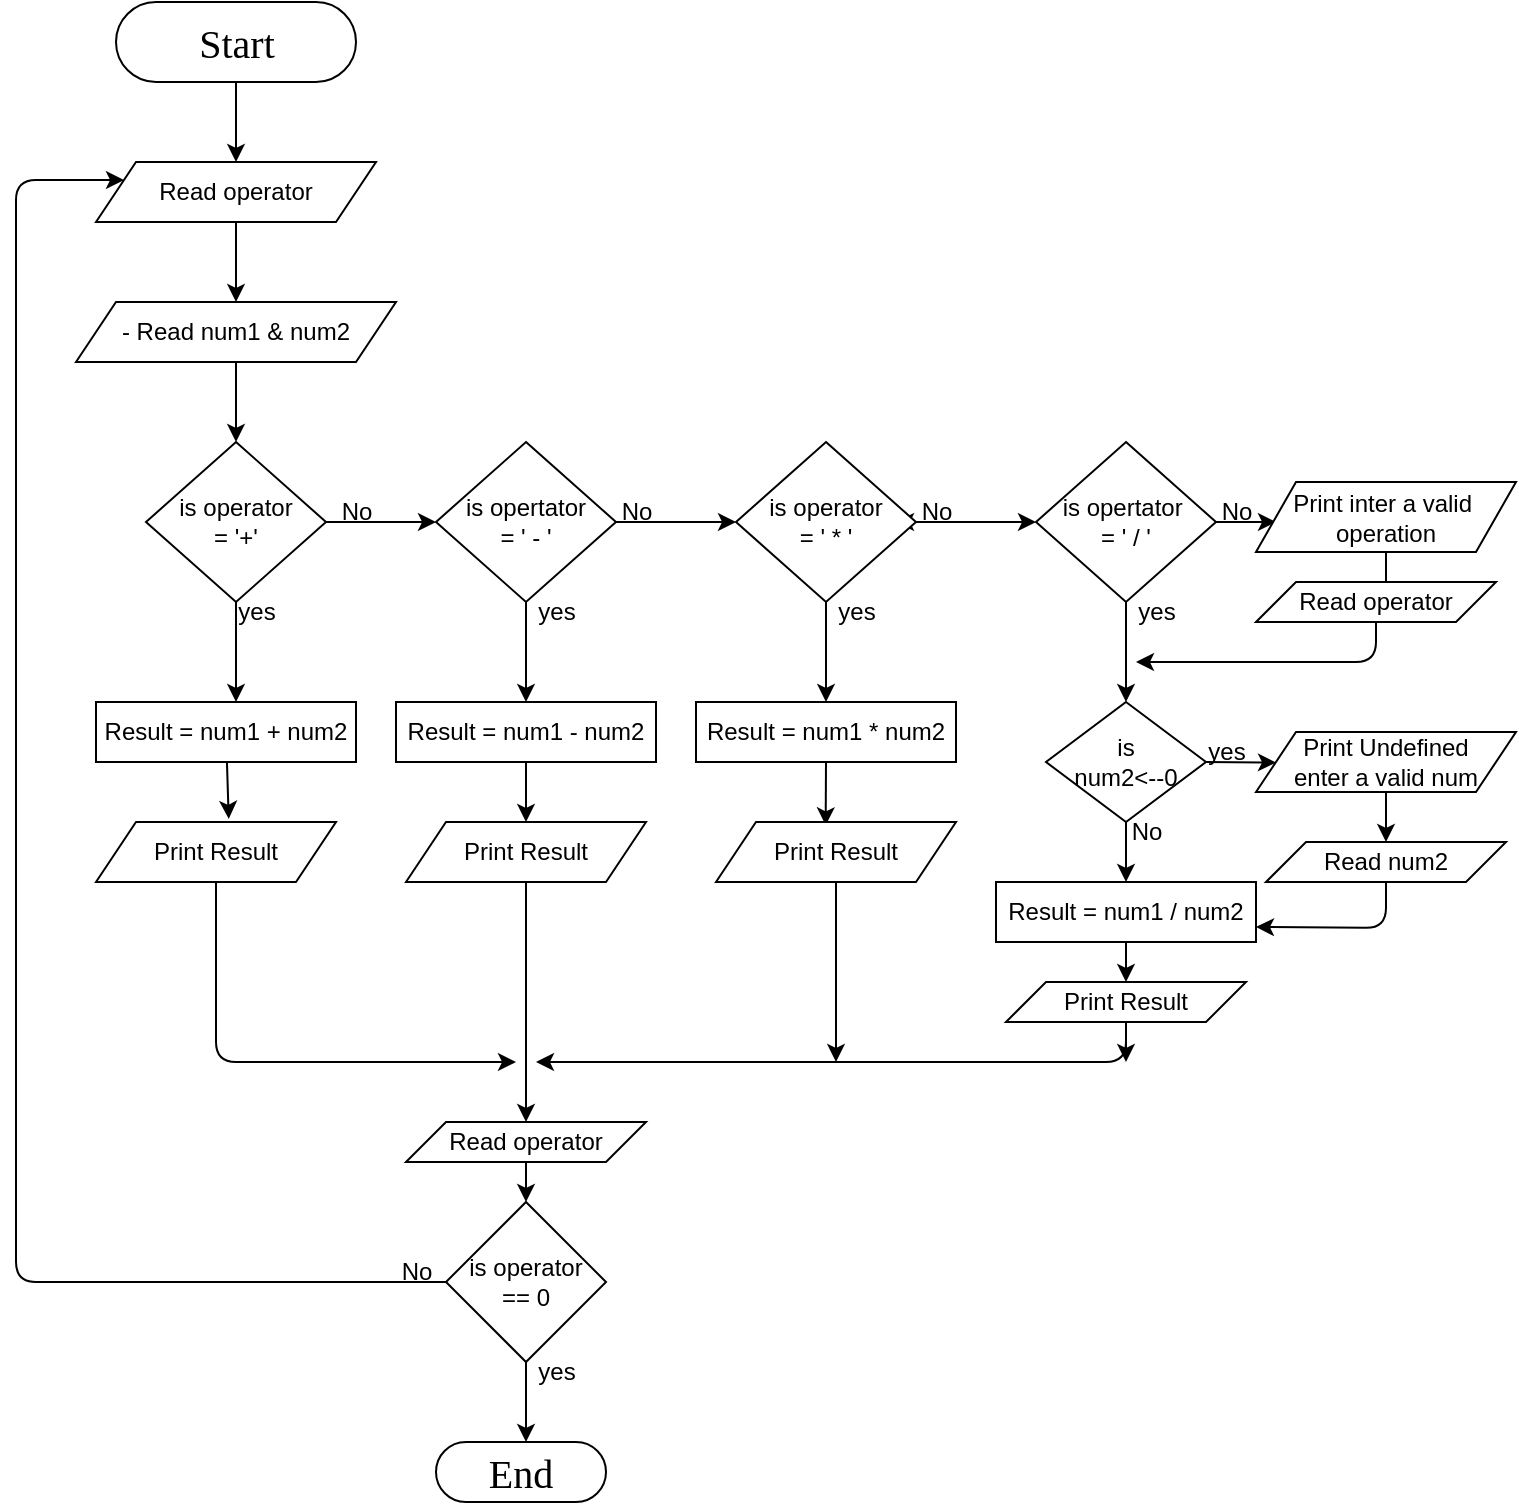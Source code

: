 <mxfile>
    <diagram id="Zezhm2QzCZyaqJYJPu1_" name="Page-1">
        <mxGraphModel dx="496" dy="466" grid="1" gridSize="10" guides="1" tooltips="1" connect="1" arrows="1" fold="1" page="1" pageScale="1" pageWidth="850" pageHeight="1100" math="0" shadow="0">
            <root>
                <mxCell id="0"/>
                <mxCell id="1" parent="0"/>
                <mxCell id="4" style="edgeStyle=none;hachureGap=4;html=1;fontFamily=Comic Sans MS;fontSize=16;rounded=1;" parent="1" source="2" edge="1">
                    <mxGeometry relative="1" as="geometry">
                        <mxPoint x="230" y="120" as="targetPoint"/>
                    </mxGeometry>
                </mxCell>
                <mxCell id="2" value="" style="whiteSpace=wrap;html=1;hachureGap=4;fontFamily=Comic Sans MS;fontSize=20;rounded=1;arcSize=50;" parent="1" vertex="1">
                    <mxGeometry x="170" y="40" width="120" height="40" as="geometry"/>
                </mxCell>
                <mxCell id="3" value="Start" style="text;html=1;align=center;verticalAlign=middle;resizable=0;points=[];autosize=1;strokeColor=none;fillColor=none;fontSize=20;fontFamily=Comic Sans MS;hachureGap=4;fontSource=https%3A%2F%2Ffonts.googleapis.com%2Fcss%3Ffamily%3DArchitects%2BDaughter;rounded=1;" parent="1" vertex="1">
                    <mxGeometry x="190" y="40" width="80" height="40" as="geometry"/>
                </mxCell>
                <mxCell id="14" style="edgeStyle=none;html=1;" parent="1" source="13" edge="1">
                    <mxGeometry relative="1" as="geometry">
                        <mxPoint x="230" y="190" as="targetPoint"/>
                    </mxGeometry>
                </mxCell>
                <mxCell id="13" value="Read operator" style="shape=parallelogram;perimeter=parallelogramPerimeter;whiteSpace=wrap;html=1;fixedSize=1;" parent="1" vertex="1">
                    <mxGeometry x="160" y="120" width="140" height="30" as="geometry"/>
                </mxCell>
                <mxCell id="17" style="edgeStyle=none;html=1;" parent="1" source="16" edge="1">
                    <mxGeometry relative="1" as="geometry">
                        <mxPoint x="230" y="260" as="targetPoint"/>
                    </mxGeometry>
                </mxCell>
                <mxCell id="16" value="- Read num1 &amp;amp; num2" style="shape=parallelogram;perimeter=parallelogramPerimeter;whiteSpace=wrap;html=1;fixedSize=1;" parent="1" vertex="1">
                    <mxGeometry x="150" y="190" width="160" height="30" as="geometry"/>
                </mxCell>
                <mxCell id="19" style="edgeStyle=none;html=1;entryX=0;entryY=0.5;entryDx=0;entryDy=0;" parent="1" source="18" target="20" edge="1">
                    <mxGeometry relative="1" as="geometry">
                        <mxPoint x="320" y="300" as="targetPoint"/>
                    </mxGeometry>
                </mxCell>
                <mxCell id="26" style="edgeStyle=none;html=1;" parent="1" source="18" edge="1">
                    <mxGeometry relative="1" as="geometry">
                        <mxPoint x="230" y="390" as="targetPoint"/>
                    </mxGeometry>
                </mxCell>
                <mxCell id="18" value="is operator&lt;br&gt;= '+'" style="rhombus;whiteSpace=wrap;html=1;" parent="1" vertex="1">
                    <mxGeometry x="185" y="260" width="90" height="80" as="geometry"/>
                </mxCell>
                <mxCell id="21" style="edgeStyle=none;html=1;" parent="1" source="20" edge="1">
                    <mxGeometry relative="1" as="geometry">
                        <mxPoint x="480" y="300" as="targetPoint"/>
                    </mxGeometry>
                </mxCell>
                <mxCell id="38" value="" style="edgeStyle=none;html=1;" parent="1" source="20" target="31" edge="1">
                    <mxGeometry relative="1" as="geometry"/>
                </mxCell>
                <mxCell id="20" value="is opertator&lt;br&gt;= ' - '" style="rhombus;whiteSpace=wrap;html=1;" parent="1" vertex="1">
                    <mxGeometry x="330" y="260" width="90" height="80" as="geometry"/>
                </mxCell>
                <mxCell id="24" style="edgeStyle=none;html=1;" parent="1" source="22" edge="1">
                    <mxGeometry relative="1" as="geometry">
                        <mxPoint x="560" y="300" as="targetPoint"/>
                    </mxGeometry>
                </mxCell>
                <mxCell id="28" style="edgeStyle=none;html=1;entryX=0.5;entryY=0;entryDx=0;entryDy=0;" parent="1" source="22" target="32" edge="1">
                    <mxGeometry relative="1" as="geometry">
                        <mxPoint x="485" y="390" as="targetPoint"/>
                    </mxGeometry>
                </mxCell>
                <mxCell id="40" style="edgeStyle=none;html=1;entryX=0;entryY=0.5;entryDx=0;entryDy=0;" parent="1" source="22" target="25" edge="1">
                    <mxGeometry relative="1" as="geometry"/>
                </mxCell>
                <mxCell id="22" value="is operator&lt;br&gt;= ' * '" style="rhombus;whiteSpace=wrap;html=1;" parent="1" vertex="1">
                    <mxGeometry x="480" y="260" width="90" height="80" as="geometry"/>
                </mxCell>
                <mxCell id="29" style="edgeStyle=none;html=1;" parent="1" source="25" edge="1">
                    <mxGeometry relative="1" as="geometry">
                        <mxPoint x="675" y="390" as="targetPoint"/>
                    </mxGeometry>
                </mxCell>
                <mxCell id="85" style="edgeStyle=none;html=1;exitX=1;exitY=0.5;exitDx=0;exitDy=0;" edge="1" parent="1" source="25">
                    <mxGeometry relative="1" as="geometry">
                        <mxPoint x="750" y="300" as="targetPoint"/>
                    </mxGeometry>
                </mxCell>
                <mxCell id="25" value="is opertator&amp;nbsp;&lt;br&gt;= ' / '" style="rhombus;whiteSpace=wrap;html=1;" parent="1" vertex="1">
                    <mxGeometry x="630" y="260" width="90" height="80" as="geometry"/>
                </mxCell>
                <mxCell id="48" style="edgeStyle=none;html=1;entryX=0.553;entryY=-0.052;entryDx=0;entryDy=0;entryPerimeter=0;" parent="1" source="30" target="43" edge="1">
                    <mxGeometry relative="1" as="geometry"/>
                </mxCell>
                <mxCell id="30" value="Result = num1 + num2" style="whiteSpace=wrap;html=1;" parent="1" vertex="1">
                    <mxGeometry x="160" y="390" width="130" height="30" as="geometry"/>
                </mxCell>
                <mxCell id="49" style="edgeStyle=none;html=1;entryX=0.5;entryY=0;entryDx=0;entryDy=0;" parent="1" source="31" target="45" edge="1">
                    <mxGeometry relative="1" as="geometry"/>
                </mxCell>
                <mxCell id="31" value="Result = num1 - num2" style="whiteSpace=wrap;html=1;" parent="1" vertex="1">
                    <mxGeometry x="310" y="390" width="130" height="30" as="geometry"/>
                </mxCell>
                <mxCell id="50" style="edgeStyle=none;html=1;exitX=0.5;exitY=1;exitDx=0;exitDy=0;entryX=0.457;entryY=0.055;entryDx=0;entryDy=0;entryPerimeter=0;" parent="1" source="32" target="46" edge="1">
                    <mxGeometry relative="1" as="geometry"/>
                </mxCell>
                <mxCell id="32" value="Result = num1 * num2" style="whiteSpace=wrap;html=1;" parent="1" vertex="1">
                    <mxGeometry x="460" y="390" width="130" height="30" as="geometry"/>
                </mxCell>
                <mxCell id="51" style="edgeStyle=none;html=1;entryX=0.5;entryY=0;entryDx=0;entryDy=0;" parent="1" source="33" target="44" edge="1">
                    <mxGeometry relative="1" as="geometry"/>
                </mxCell>
                <mxCell id="33" value="Result = num1 / num2" style="whiteSpace=wrap;html=1;" parent="1" vertex="1">
                    <mxGeometry x="610" y="480" width="130" height="30" as="geometry"/>
                </mxCell>
                <mxCell id="42" style="edgeStyle=none;html=1;entryX=0.5;entryY=0;entryDx=0;entryDy=0;" parent="1" source="41" target="33" edge="1">
                    <mxGeometry relative="1" as="geometry"/>
                </mxCell>
                <mxCell id="66" style="edgeStyle=none;html=1;exitX=1;exitY=0.5;exitDx=0;exitDy=0;" parent="1" source="41" edge="1">
                    <mxGeometry relative="1" as="geometry">
                        <mxPoint x="750" y="420.25" as="targetPoint"/>
                    </mxGeometry>
                </mxCell>
                <mxCell id="41" value="is &lt;br&gt;num2&amp;lt;--0" style="rhombus;whiteSpace=wrap;html=1;" parent="1" vertex="1">
                    <mxGeometry x="635" y="390" width="80" height="60" as="geometry"/>
                </mxCell>
                <mxCell id="54" style="edgeStyle=none;html=1;exitX=0.5;exitY=1;exitDx=0;exitDy=0;" parent="1" source="43" edge="1">
                    <mxGeometry relative="1" as="geometry">
                        <mxPoint x="370" y="570" as="targetPoint"/>
                        <Array as="points">
                            <mxPoint x="220" y="570"/>
                        </Array>
                    </mxGeometry>
                </mxCell>
                <mxCell id="43" value="Print Result" style="shape=parallelogram;perimeter=parallelogramPerimeter;whiteSpace=wrap;html=1;fixedSize=1;" parent="1" vertex="1">
                    <mxGeometry x="160" y="450" width="120" height="30" as="geometry"/>
                </mxCell>
                <mxCell id="57" style="edgeStyle=none;html=1;" parent="1" source="44" edge="1">
                    <mxGeometry relative="1" as="geometry">
                        <mxPoint x="675" y="570" as="targetPoint"/>
                    </mxGeometry>
                </mxCell>
                <mxCell id="58" style="edgeStyle=none;html=1;" parent="1" source="44" edge="1">
                    <mxGeometry relative="1" as="geometry">
                        <mxPoint x="380" y="570" as="targetPoint"/>
                        <Array as="points">
                            <mxPoint x="675" y="570"/>
                        </Array>
                    </mxGeometry>
                </mxCell>
                <mxCell id="44" value="Print Result" style="shape=parallelogram;perimeter=parallelogramPerimeter;whiteSpace=wrap;html=1;fixedSize=1;" parent="1" vertex="1">
                    <mxGeometry x="615" y="530" width="120" height="20" as="geometry"/>
                </mxCell>
                <mxCell id="55" style="edgeStyle=none;html=1;entryX=0.5;entryY=0;entryDx=0;entryDy=0;" parent="1" source="45" target="52" edge="1">
                    <mxGeometry relative="1" as="geometry">
                        <mxPoint x="375" y="570" as="targetPoint"/>
                        <Array as="points">
                            <mxPoint x="375" y="600"/>
                        </Array>
                    </mxGeometry>
                </mxCell>
                <mxCell id="45" value="Print Result" style="shape=parallelogram;perimeter=parallelogramPerimeter;whiteSpace=wrap;html=1;fixedSize=1;" parent="1" vertex="1">
                    <mxGeometry x="315" y="450" width="120" height="30" as="geometry"/>
                </mxCell>
                <mxCell id="56" style="edgeStyle=none;html=1;" parent="1" source="46" edge="1">
                    <mxGeometry relative="1" as="geometry">
                        <mxPoint x="530" y="570" as="targetPoint"/>
                    </mxGeometry>
                </mxCell>
                <mxCell id="46" value="Print Result" style="shape=parallelogram;perimeter=parallelogramPerimeter;whiteSpace=wrap;html=1;fixedSize=1;" parent="1" vertex="1">
                    <mxGeometry x="470" y="450" width="120" height="30" as="geometry"/>
                </mxCell>
                <mxCell id="61" style="edgeStyle=none;html=1;" parent="1" source="52" edge="1">
                    <mxGeometry relative="1" as="geometry">
                        <mxPoint x="375" y="640" as="targetPoint"/>
                    </mxGeometry>
                </mxCell>
                <mxCell id="52" value="Read operator" style="shape=parallelogram;perimeter=parallelogramPerimeter;whiteSpace=wrap;html=1;fixedSize=1;" parent="1" vertex="1">
                    <mxGeometry x="315" y="600" width="120" height="20" as="geometry"/>
                </mxCell>
                <mxCell id="63" style="edgeStyle=none;html=1;" parent="1" source="62" edge="1">
                    <mxGeometry relative="1" as="geometry">
                        <mxPoint x="375" y="760" as="targetPoint"/>
                    </mxGeometry>
                </mxCell>
                <mxCell id="72" style="edgeStyle=none;html=1;entryX=0;entryY=0.25;entryDx=0;entryDy=0;" parent="1" source="62" target="13" edge="1">
                    <mxGeometry relative="1" as="geometry">
                        <Array as="points">
                            <mxPoint x="120" y="680"/>
                            <mxPoint x="120" y="129"/>
                        </Array>
                    </mxGeometry>
                </mxCell>
                <mxCell id="62" value="is operator&lt;br&gt;== 0" style="rhombus;whiteSpace=wrap;html=1;" parent="1" vertex="1">
                    <mxGeometry x="335" y="640" width="80" height="80" as="geometry"/>
                </mxCell>
                <mxCell id="65" value="End" style="whiteSpace=wrap;html=1;hachureGap=4;fontFamily=Comic Sans MS;fontSize=20;rounded=1;arcSize=50;" parent="1" vertex="1">
                    <mxGeometry x="330" y="760" width="85" height="30" as="geometry"/>
                </mxCell>
                <mxCell id="68" style="edgeStyle=none;html=1;" parent="1" source="67" edge="1">
                    <mxGeometry relative="1" as="geometry">
                        <mxPoint x="805" y="460" as="targetPoint"/>
                    </mxGeometry>
                </mxCell>
                <mxCell id="67" value="Print Undefined&lt;br&gt;enter a valid num" style="shape=parallelogram;perimeter=parallelogramPerimeter;whiteSpace=wrap;html=1;fixedSize=1;" parent="1" vertex="1">
                    <mxGeometry x="740" y="405" width="130" height="30" as="geometry"/>
                </mxCell>
                <mxCell id="71" style="edgeStyle=none;html=1;entryX=1;entryY=0.75;entryDx=0;entryDy=0;" parent="1" source="69" target="33" edge="1">
                    <mxGeometry relative="1" as="geometry">
                        <Array as="points">
                            <mxPoint x="805" y="503"/>
                        </Array>
                    </mxGeometry>
                </mxCell>
                <mxCell id="69" value="Read num2" style="shape=parallelogram;perimeter=parallelogramPerimeter;whiteSpace=wrap;html=1;fixedSize=1;" parent="1" vertex="1">
                    <mxGeometry x="745" y="460" width="120" height="20" as="geometry"/>
                </mxCell>
                <mxCell id="73" value="yes" style="text;html=1;align=center;verticalAlign=middle;resizable=0;points=[];autosize=1;strokeColor=none;fillColor=none;" vertex="1" parent="1">
                    <mxGeometry x="220" y="330" width="40" height="30" as="geometry"/>
                </mxCell>
                <mxCell id="79" value="yes" style="text;html=1;align=center;verticalAlign=middle;resizable=0;points=[];autosize=1;strokeColor=none;fillColor=none;" vertex="1" parent="1">
                    <mxGeometry x="370" y="330" width="40" height="30" as="geometry"/>
                </mxCell>
                <mxCell id="80" value="yes" style="text;html=1;align=center;verticalAlign=middle;resizable=0;points=[];autosize=1;strokeColor=none;fillColor=none;" vertex="1" parent="1">
                    <mxGeometry x="520" y="330" width="40" height="30" as="geometry"/>
                </mxCell>
                <mxCell id="81" value="yes" style="text;html=1;align=center;verticalAlign=middle;resizable=0;points=[];autosize=1;strokeColor=none;fillColor=none;" vertex="1" parent="1">
                    <mxGeometry x="670" y="330" width="40" height="30" as="geometry"/>
                </mxCell>
                <mxCell id="82" value="No" style="text;html=1;align=center;verticalAlign=middle;resizable=0;points=[];autosize=1;strokeColor=none;fillColor=none;" vertex="1" parent="1">
                    <mxGeometry x="560" y="280" width="40" height="30" as="geometry"/>
                </mxCell>
                <mxCell id="83" value="No" style="text;html=1;align=center;verticalAlign=middle;resizable=0;points=[];autosize=1;strokeColor=none;fillColor=none;" vertex="1" parent="1">
                    <mxGeometry x="410" y="280" width="40" height="30" as="geometry"/>
                </mxCell>
                <mxCell id="84" value="No" style="text;html=1;align=center;verticalAlign=middle;resizable=0;points=[];autosize=1;strokeColor=none;fillColor=none;" vertex="1" parent="1">
                    <mxGeometry x="270" y="280" width="40" height="30" as="geometry"/>
                </mxCell>
                <mxCell id="87" style="edgeStyle=none;html=1;" edge="1" parent="1" source="86">
                    <mxGeometry relative="1" as="geometry">
                        <mxPoint x="805" y="340" as="targetPoint"/>
                    </mxGeometry>
                </mxCell>
                <mxCell id="86" value="Print inter a valid&amp;nbsp;&lt;br&gt;operation" style="shape=parallelogram;perimeter=parallelogramPerimeter;whiteSpace=wrap;html=1;fixedSize=1;" vertex="1" parent="1">
                    <mxGeometry x="740" y="280" width="130" height="35" as="geometry"/>
                </mxCell>
                <mxCell id="89" style="edgeStyle=none;html=1;" edge="1" parent="1" source="88">
                    <mxGeometry relative="1" as="geometry">
                        <mxPoint x="680" y="370" as="targetPoint"/>
                        <Array as="points">
                            <mxPoint x="800" y="370"/>
                        </Array>
                    </mxGeometry>
                </mxCell>
                <mxCell id="88" value="Read operator" style="shape=parallelogram;perimeter=parallelogramPerimeter;whiteSpace=wrap;html=1;fixedSize=1;" vertex="1" parent="1">
                    <mxGeometry x="740" y="330" width="120" height="20" as="geometry"/>
                </mxCell>
                <mxCell id="90" value="No" style="text;html=1;align=center;verticalAlign=middle;resizable=0;points=[];autosize=1;strokeColor=none;fillColor=none;" vertex="1" parent="1">
                    <mxGeometry x="710" y="280" width="40" height="30" as="geometry"/>
                </mxCell>
                <mxCell id="91" value="yes" style="text;html=1;align=center;verticalAlign=middle;resizable=0;points=[];autosize=1;strokeColor=none;fillColor=none;" vertex="1" parent="1">
                    <mxGeometry x="705" y="400" width="40" height="30" as="geometry"/>
                </mxCell>
                <mxCell id="92" value="No" style="text;html=1;align=center;verticalAlign=middle;resizable=0;points=[];autosize=1;strokeColor=none;fillColor=none;" vertex="1" parent="1">
                    <mxGeometry x="665" y="440" width="40" height="30" as="geometry"/>
                </mxCell>
                <mxCell id="93" value="yes" style="text;html=1;align=center;verticalAlign=middle;resizable=0;points=[];autosize=1;strokeColor=none;fillColor=none;" vertex="1" parent="1">
                    <mxGeometry x="370" y="710" width="40" height="30" as="geometry"/>
                </mxCell>
                <mxCell id="94" value="No" style="text;html=1;align=center;verticalAlign=middle;resizable=0;points=[];autosize=1;strokeColor=none;fillColor=none;" vertex="1" parent="1">
                    <mxGeometry x="300" y="660" width="40" height="30" as="geometry"/>
                </mxCell>
            </root>
        </mxGraphModel>
    </diagram>
</mxfile>